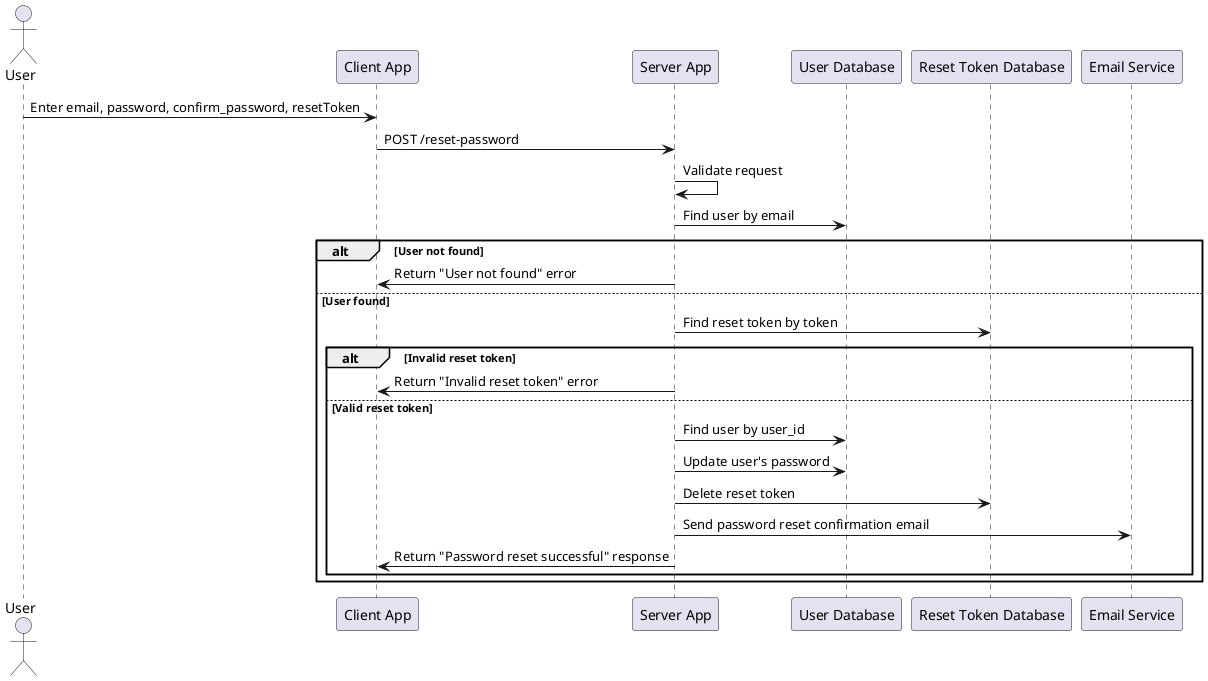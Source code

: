 @startuml
actor User
participant Client as "Client App"
participant Server as "Server App"
participant UserDB as "User Database"
participant ResetTokenDB as "Reset Token Database"
participant EmailService as "Email Service"

User -> Client: Enter email, password, confirm_password, resetToken
Client -> Server: POST /reset-password
Server -> Server: Validate request
Server -> UserDB: Find user by email
alt User not found
  Server -> Client: Return "User not found" error
else User found
  Server -> ResetTokenDB: Find reset token by token
  alt Invalid reset token
    Server -> Client: Return "Invalid reset token" error
  else Valid reset token
    Server -> UserDB: Find user by user_id
    Server -> UserDB: Update user's password
    Server -> ResetTokenDB: Delete reset token
    Server -> EmailService: Send password reset confirmation email
    Server -> Client: Return "Password reset successful" response
  end
end
@enduml
